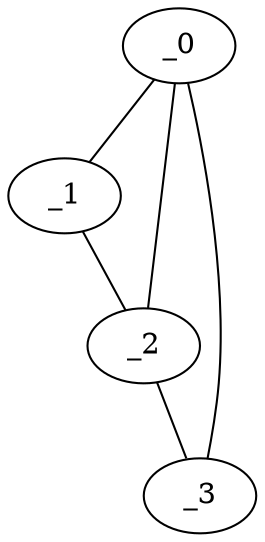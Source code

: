 graph "obj47__70.gxl" {
	_0	 [x=46,
		y=43];
	_1	 [x=55,
		y=44];
	_0 -- _1	 [valence=1];
	_2	 [x=59,
		y=45];
	_0 -- _2	 [valence=1];
	_3	 [x=98,
		y=66];
	_0 -- _3	 [valence=1];
	_1 -- _2	 [valence=1];
	_2 -- _3	 [valence=1];
}
